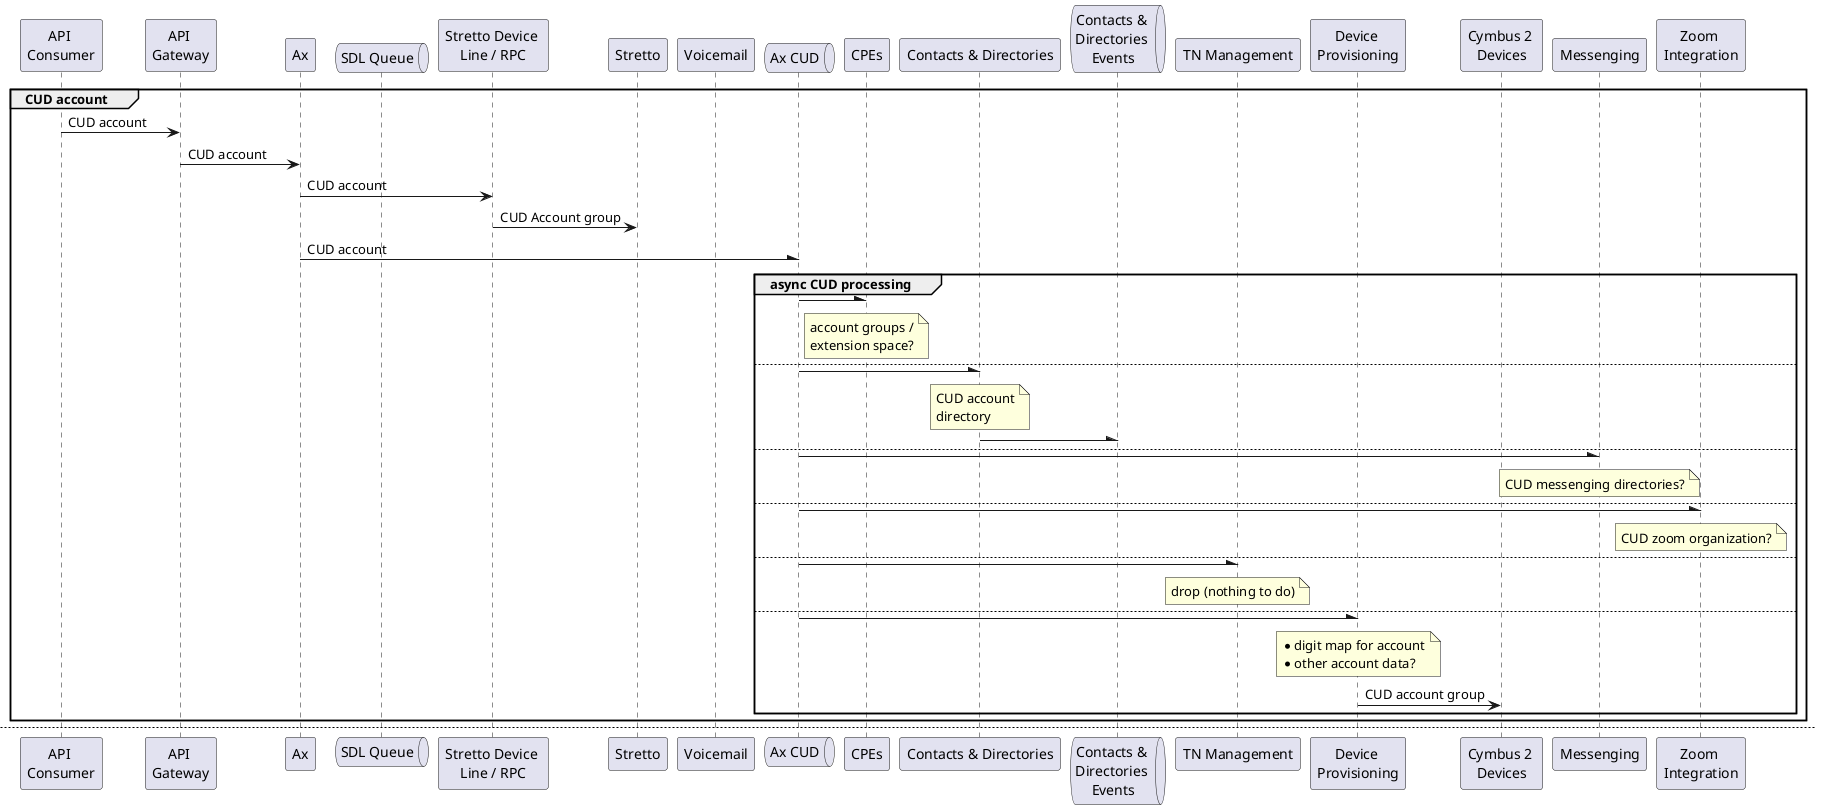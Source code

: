 @startuml

participant ui as "API \nConsumer"
participant apigw as "API \nGateway"
participant ax as "Ax"
queue sdlq as "SDL Queue"
participant sdl as "Stretto Device \nLine / RPC"
participant stretto as "Stretto"
participant vm as "Voicemail"
queue axcud as "Ax CUD"
participant cpe as "CPEs"
participant cd as "Contacts & Directories"
queue cdq as "Contacts & \nDirectories \nEvents"
participant tn as "TN Management"
participant prov as "Device \nProvisioning"
participant c2d as "Cymbus 2 \nDevices"
participant msg as "Messenging"
participant zm as "Zoom \nIntegration"

group CUD account
    ui -> apigw: CUD account
    apigw -> ax: CUD account
    ax -> sdl: CUD account
    sdl -> stretto: CUD Account group
    ax -\ axcud: CUD account
    
    group async CUD processing
        axcud -\ cpe
        note over cpe
            account groups /
            extension space?
        end note
    else
        axcud -\ cd
        note over cd
            CUD account
            directory
        end note
        cd -\ cdq
    else
        axcud -\ msg
        note over msg
            CUD messenging directories?
        end note
    else
        axcud -\ zm
        note over zm
            CUD zoom organization?
        end note
    else
        axcud -\ tn
        note over tn
            drop (nothing to do)
        end note
    else
        axcud -\ prov
        note over prov
            * digit map for account
            * other account data?
        end note
        prov -> c2d: CUD account group
    end
end

newpage

group CUD user
    ui -> apigw: CUD user
    apigw -> ax: CUD user
    group CUD user processing
        ax -> vm: CUD voicemail box
    else
        ax -\ sdlq: CUD user
        sdlq -\ sdl: CUD user
        sdl -> stretto: CUD user
    else
        ax -> axcud: CUD user

        group async CUD processing
            axcud -\ cpe
            note over cpe
                * user extension
                * user call handling
            end note
        else
            axcud -\ cd
            note over cd
                CUD user contact
                in account directory
            end note
            cd -\ cdq
        else
            axcud -\ msg
            note over msg
                CUD user object?
            end note
        else
            axcud -\ zm
            note over zm
                CUD zoom user
            end note
        else
            axcud -\ tn
            note over tn
                drop (nothing to do)
            end note
        else
            axcud -\ prov
            note over prov
                user data?
            end note
            prov -> c2d: CUD user
            note over c2d
                * CUD user
                * CUD Cymbus 2 devices
                * CUD SIP credentials
            end note
        end
    end
end

newpage

group CUD device-line
    ui -> apigw: CUD device-line
    apigw -> ax: CUD device-line
    ax -> axcud: CUD device-line
    
    group async CUD processing
        axcud -\ cpe
        note over cpe
            * SIP credentials
            * tie to user call handling
        end note
    else
        axcud -\ cd
        note over cd
            drop (nothing to do)
        end note
    else
        axcud -\ tn
        note over tn
            drop (nothing to do)
        end note
    else
        axcud -\ prov
        note over prov
            * sip credentials
            * digit map prep
            * device-specific settings
        end note
    end
end

newpage

group CUD TN
    ui -> apigw: CUD TN
    apigw -> ax: CUD TN
    ax -> axcud: CUD TN

    group async CUD processing
        axcud -\ cpe
        note over cpe
            * CUD TN
            * route to destination
        end note
    else
        axcud -\ cd
        note over cd
            drop (nothing to do)
        end note
    else
        axcud -\ tn
        note over tn
            * CUD TN orders
            * CUD E911 orders
        end note
    else
        axcud -\ prov
        note over prov
            drop (nothing to do)
        end note
    end
end

@enduml